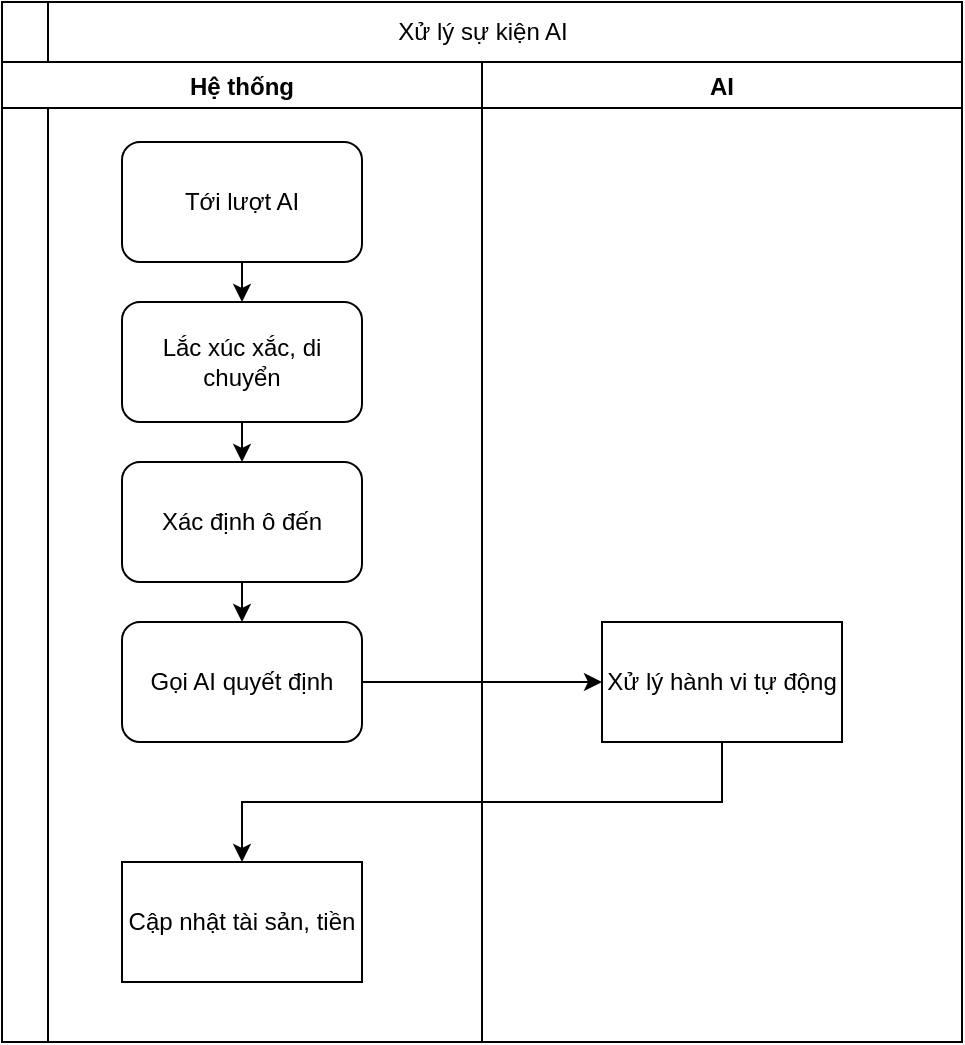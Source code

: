 <mxfile version="26.2.13">
  <diagram name="Xu_ly_luot_AI" id="Xu_ly_luot_AI">
    <mxGraphModel dx="1238" dy="535" grid="1" gridSize="10" guides="1" tooltips="1" connect="1" arrows="1" fold="1" page="1" pageScale="1" pageWidth="827" pageHeight="1169" math="0" shadow="0">
      <root>
        <mxCell id="0" />
        <mxCell id="1" parent="0" />
        <mxCell id="2" value="" style="swimlane;horizontal=0;" parent="1" vertex="1">
          <mxGeometry x="40" y="40" width="480" height="520" as="geometry" />
        </mxCell>
        <mxCell id="3" value="Hệ thống" style="swimlane;horizontal=1;" parent="2" vertex="1">
          <mxGeometry y="30" width="240" height="490" as="geometry" />
        </mxCell>
        <mxCell id="1iVjfmUdqqmECDjWecoR-13" style="edgeStyle=orthogonalEdgeStyle;rounded=0;orthogonalLoop=1;jettySize=auto;html=1;exitX=0.5;exitY=1;exitDx=0;exitDy=0;entryX=0.5;entryY=0;entryDx=0;entryDy=0;" edge="1" parent="3" source="1iVjfmUdqqmECDjWecoR-6" target="1iVjfmUdqqmECDjWecoR-8">
          <mxGeometry relative="1" as="geometry" />
        </mxCell>
        <mxCell id="1iVjfmUdqqmECDjWecoR-6" value="Tới lượt AI" style="rounded=1;whiteSpace=wrap;html=1;" vertex="1" parent="3">
          <mxGeometry x="60" y="40" width="120" height="60" as="geometry" />
        </mxCell>
        <mxCell id="1iVjfmUdqqmECDjWecoR-14" style="edgeStyle=orthogonalEdgeStyle;rounded=0;orthogonalLoop=1;jettySize=auto;html=1;exitX=0.5;exitY=1;exitDx=0;exitDy=0;entryX=0.5;entryY=0;entryDx=0;entryDy=0;" edge="1" parent="3" source="1iVjfmUdqqmECDjWecoR-8" target="1iVjfmUdqqmECDjWecoR-9">
          <mxGeometry relative="1" as="geometry" />
        </mxCell>
        <mxCell id="1iVjfmUdqqmECDjWecoR-8" value="Lắc xúc xắc, di chuyển" style="rounded=1;whiteSpace=wrap;html=1;" vertex="1" parent="3">
          <mxGeometry x="60" y="120" width="120" height="60" as="geometry" />
        </mxCell>
        <mxCell id="1iVjfmUdqqmECDjWecoR-15" style="edgeStyle=orthogonalEdgeStyle;rounded=0;orthogonalLoop=1;jettySize=auto;html=1;exitX=0.5;exitY=1;exitDx=0;exitDy=0;entryX=0.5;entryY=0;entryDx=0;entryDy=0;" edge="1" parent="3" source="1iVjfmUdqqmECDjWecoR-9" target="1iVjfmUdqqmECDjWecoR-10">
          <mxGeometry relative="1" as="geometry" />
        </mxCell>
        <mxCell id="1iVjfmUdqqmECDjWecoR-9" value="Xác định ô đến" style="rounded=1;whiteSpace=wrap;html=1;" vertex="1" parent="3">
          <mxGeometry x="60" y="200" width="120" height="60" as="geometry" />
        </mxCell>
        <mxCell id="1iVjfmUdqqmECDjWecoR-10" value="Gọi AI quyết định" style="rounded=1;whiteSpace=wrap;html=1;" vertex="1" parent="3">
          <mxGeometry x="60" y="280" width="120" height="60" as="geometry" />
        </mxCell>
        <mxCell id="1iVjfmUdqqmECDjWecoR-12" value="Cập nhật tài sản, tiền" style="rounded=0;whiteSpace=wrap;html=1;" vertex="1" parent="3">
          <mxGeometry x="60" y="400" width="120" height="60" as="geometry" />
        </mxCell>
        <mxCell id="4" value="AI" style="swimlane;horizontal=1;" parent="2" vertex="1">
          <mxGeometry x="240" y="30" width="240" height="490" as="geometry" />
        </mxCell>
        <mxCell id="1iVjfmUdqqmECDjWecoR-11" value="Xử lý hành vi tự động" style="rounded=0;whiteSpace=wrap;html=1;" vertex="1" parent="4">
          <mxGeometry x="60" y="280" width="120" height="60" as="geometry" />
        </mxCell>
        <mxCell id="1iVjfmUdqqmECDjWecoR-7" value="Xử lý sự kiện AI" style="text;html=1;align=center;verticalAlign=middle;resizable=0;points=[];autosize=1;strokeColor=none;fillColor=none;" vertex="1" parent="2">
          <mxGeometry x="185" width="110" height="30" as="geometry" />
        </mxCell>
        <mxCell id="1iVjfmUdqqmECDjWecoR-16" style="edgeStyle=orthogonalEdgeStyle;rounded=0;orthogonalLoop=1;jettySize=auto;html=1;exitX=1;exitY=0.5;exitDx=0;exitDy=0;entryX=0;entryY=0.5;entryDx=0;entryDy=0;" edge="1" parent="2" source="1iVjfmUdqqmECDjWecoR-10" target="1iVjfmUdqqmECDjWecoR-11">
          <mxGeometry relative="1" as="geometry" />
        </mxCell>
        <mxCell id="1iVjfmUdqqmECDjWecoR-18" style="edgeStyle=orthogonalEdgeStyle;rounded=0;orthogonalLoop=1;jettySize=auto;html=1;exitX=0.5;exitY=1;exitDx=0;exitDy=0;entryX=0.5;entryY=0;entryDx=0;entryDy=0;" edge="1" parent="2" source="1iVjfmUdqqmECDjWecoR-11" target="1iVjfmUdqqmECDjWecoR-12">
          <mxGeometry relative="1" as="geometry" />
        </mxCell>
      </root>
    </mxGraphModel>
  </diagram>
</mxfile>
